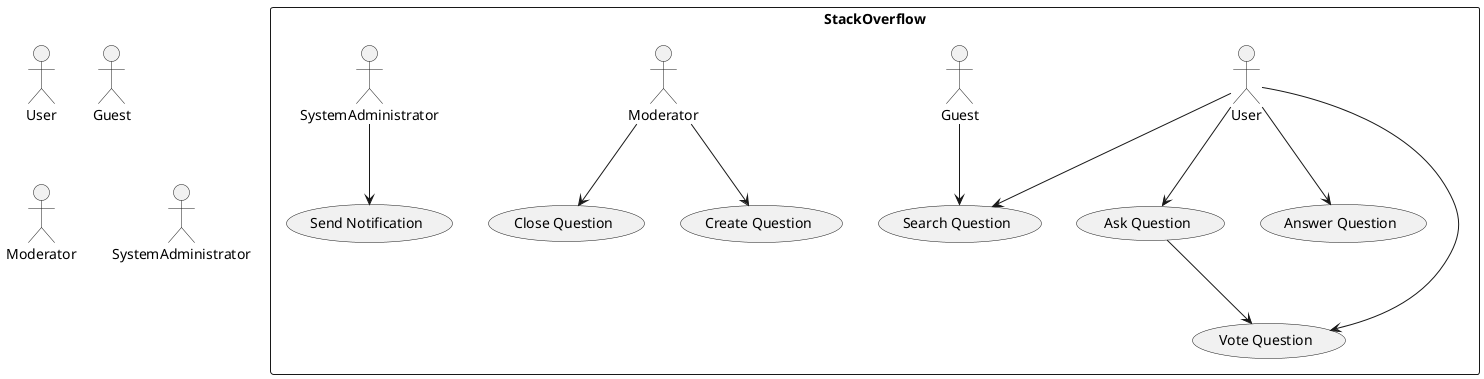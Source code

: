 @startuml

actor User as user
actor Guest as guest
actor Moderator as moderator
actor SystemAdministrator as systemAdmin

rectangle StackOverflow {
    usecase "Ask Question" as AskQuestion
    usecase "Answer Question" as AnswerQuestion
    usecase "Search Question" as SearchQuestion
    usecase "Vote Question" as VoteQuestion
    usecase "Close Question" as CloseQuestion
    usecase "Send Notification" as SendNotification
    usecase "Create Question" as CreateQuestion

    User --> AskQuestion
    User --> AnswerQuestion
    User --> SearchQuestion
    User --> VoteQuestion
    Guest --> SearchQuestion
    Moderator --> CloseQuestion
    Moderator --> CreateQuestion
    SystemAdministrator --> SendNotification

    AskQuestion --> VoteQuestion

}





@enduml


